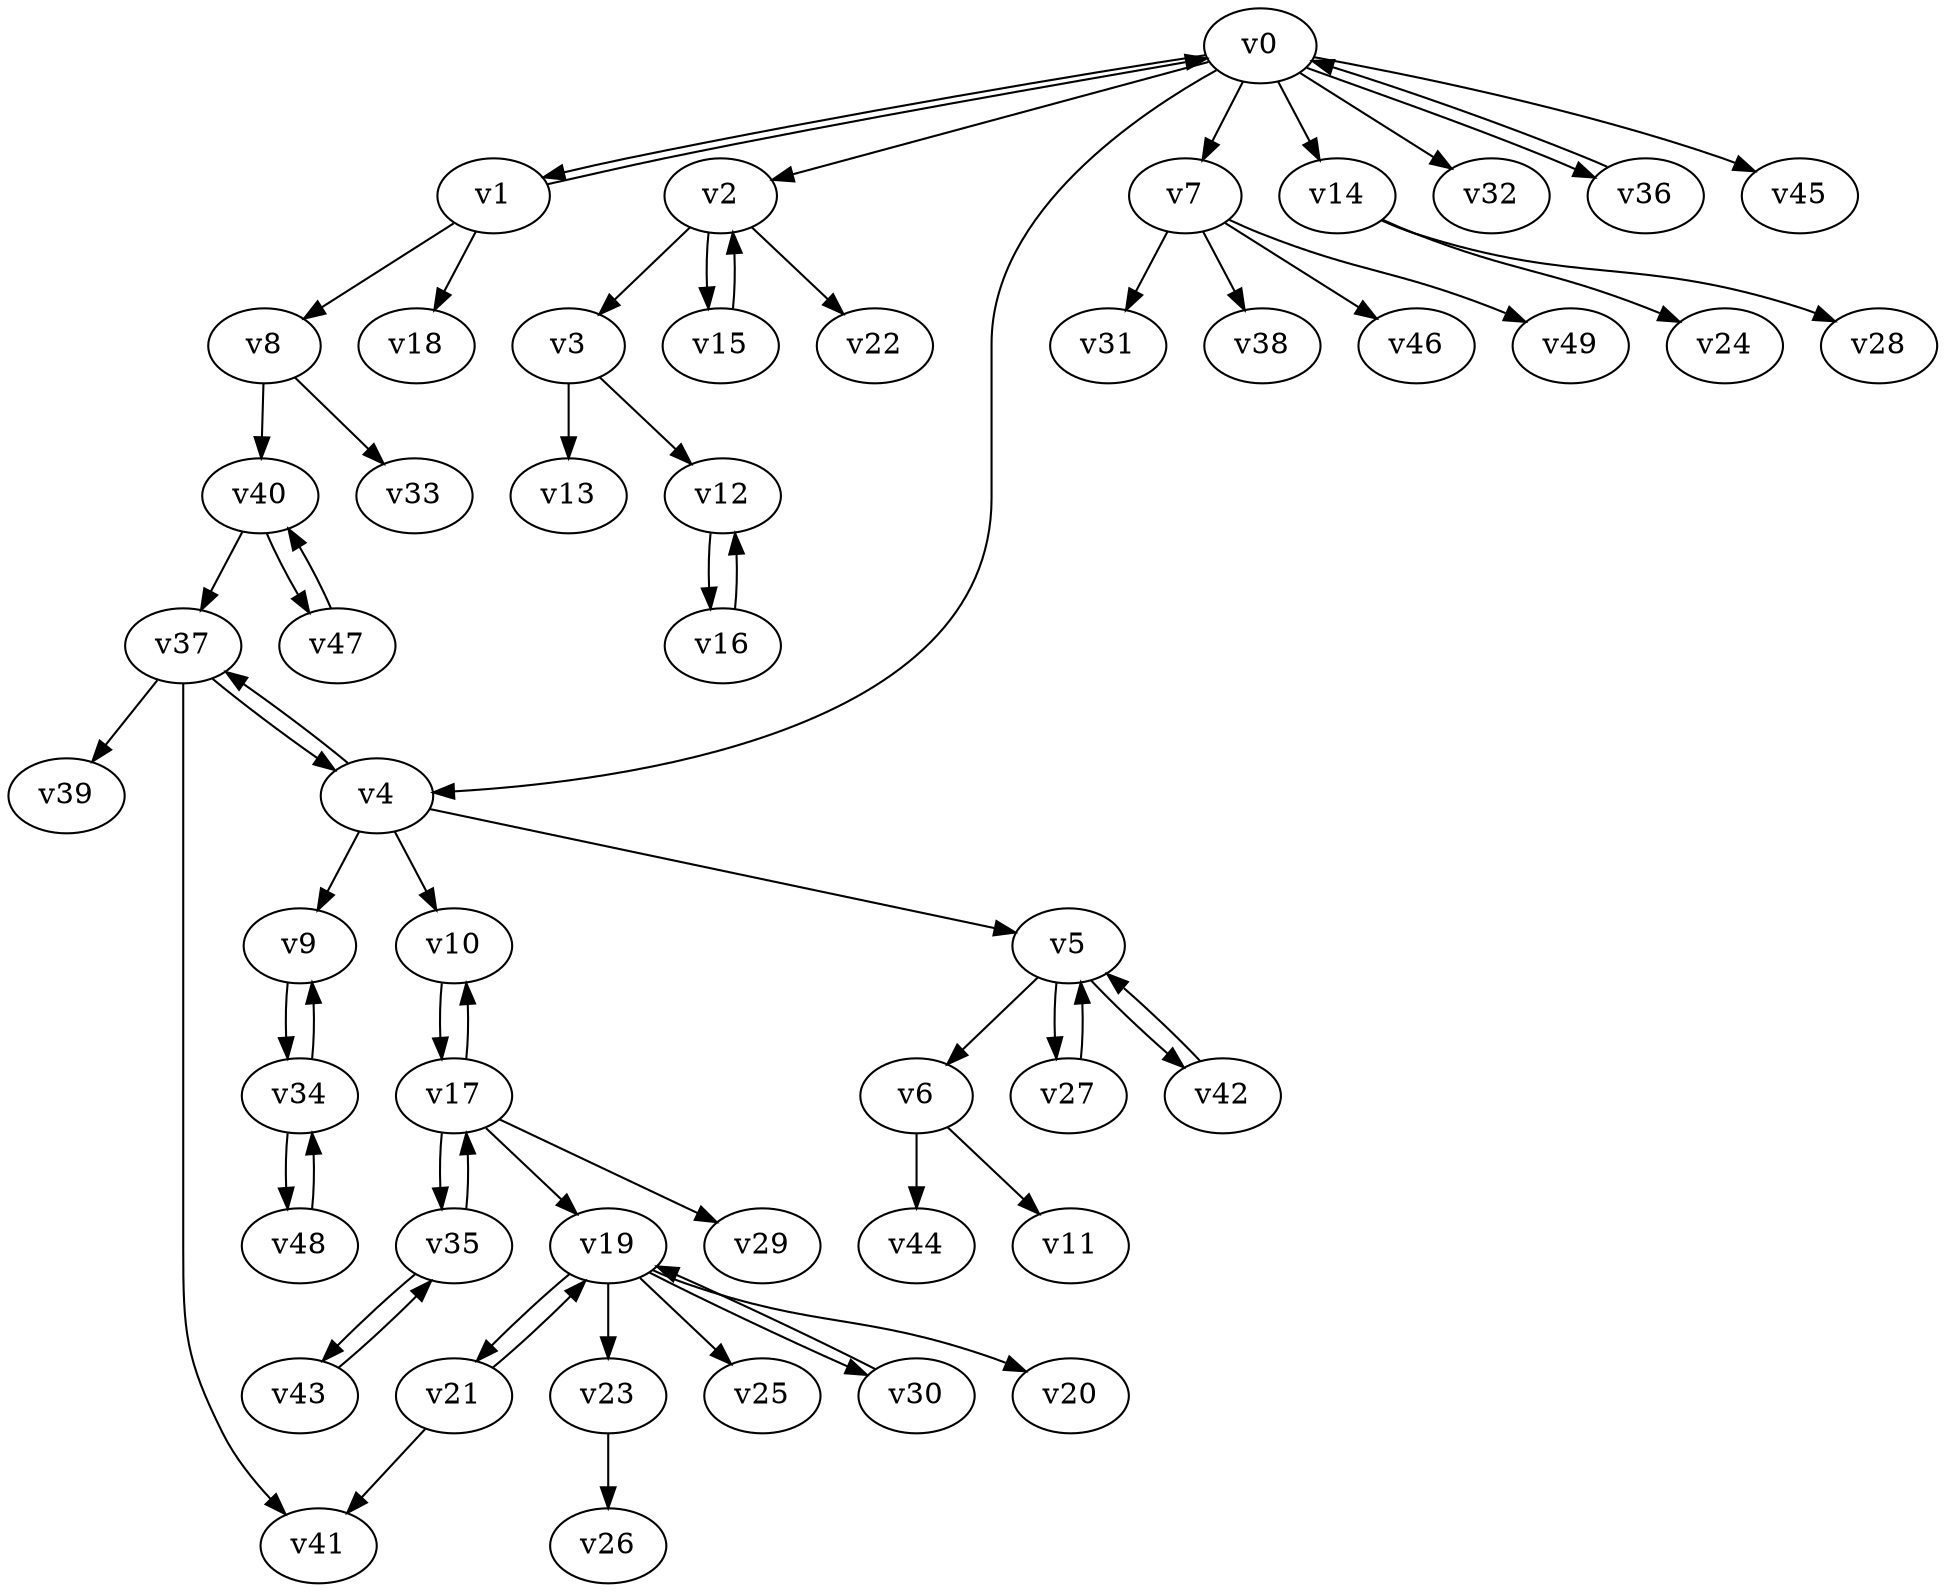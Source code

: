 digraph test064 {
    v0 [name="v0", player=0, weight=10];
    v1 [name="v1", player=1, weight=17];
    v2 [name="v2", player=0, weight=13];
    v3 [name="v3", player=1, weight=1];
    v4 [name="v4", player=0, weight=7];
    v5 [name="v5", player=1, weight=12];
    v6 [name="v6", player=0, weight=1];
    v7 [name="v7", player=1, weight=11];
    v8 [name="v8", player=0, weight=14];
    v9 [name="v9", player=1, weight=10];
    v10 [name="v10", player=0, weight=-1];
    v11 [name="v11", player=1, weight=11];
    v12 [name="v12", player=0, weight=7];
    v13 [name="v13", player=1, weight=2];
    v14 [name="v14", player=0, weight=11];
    v15 [name="v15", player=1, weight=8];
    v16 [name="v16", player=0, weight=1];
    v17 [name="v17", player=1, weight=12];
    v18 [name="v18", player=0, weight=1];
    v19 [name="v19", player=1, weight=12];
    v20 [name="v20", player=0, weight=5];
    v21 [name="v21", player=1, weight=5];
    v22 [name="v22", player=0, weight=2];
    v23 [name="v23", player=1, weight=11];
    v24 [name="v24", player=0, weight=14];
    v25 [name="v25", player=1, weight=10];
    v26 [name="v26", player=0, weight=12];
    v27 [name="v27", player=1, weight=16];
    v28 [name="v28", player=0, weight=11];
    v29 [name="v29", player=1, weight=6];
    v30 [name="v30", player=0, weight=4];
    v31 [name="v31", player=1, weight=17];
    v32 [name="v32", player=0, weight=7];
    v33 [name="v33", player=1, weight=8];
    v34 [name="v34", player=0, weight=16];
    v35 [name="v35", player=1, weight=6];
    v36 [name="v36", player=0, weight=2];
    v37 [name="v37", player=1, weight=9];
    v38 [name="v38", player=0, weight=11];
    v39 [name="v39", player=1, weight=15];
    v40 [name="v40", player=0, weight=10];
    v41 [name="v41", player=1, weight=8];
    v42 [name="v42", player=0, weight=10];
    v43 [name="v43", player=1, weight=15];
    v44 [name="v44", player=0, weight=3];
    v45 [name="v45", player=1, weight=-2];
    v46 [name="v46", player=0, weight=7];
    v47 [name="v47", player=1, weight=9];
    v48 [name="v48", player=0, weight=-1];
    v49 [name="v49", player=1, weight=5];
    v0 -> v1;
    v1 -> v0;
    v0 -> v2;
    v2 -> v3;
    v0 -> v4;
    v4 -> v5;
    v5 -> v6;
    v0 -> v7;
    v1 -> v8;
    v4 -> v9;
    v4 -> v10;
    v6 -> v11;
    v3 -> v12;
    v3 -> v13;
    v0 -> v14;
    v2 -> v15;
    v15 -> v2;
    v12 -> v16;
    v16 -> v12;
    v10 -> v17;
    v17 -> v10;
    v1 -> v18;
    v17 -> v19;
    v19 -> v20;
    v19 -> v21;
    v21 -> v19;
    v2 -> v22;
    v19 -> v23;
    v14 -> v24;
    v19 -> v25;
    v23 -> v26;
    v5 -> v27;
    v27 -> v5;
    v14 -> v28;
    v17 -> v29;
    v19 -> v30;
    v30 -> v19;
    v7 -> v31;
    v0 -> v32;
    v8 -> v33;
    v9 -> v34;
    v34 -> v9;
    v17 -> v35;
    v35 -> v17;
    v0 -> v36;
    v36 -> v0;
    v4 -> v37;
    v37 -> v4;
    v7 -> v38;
    v37 -> v39;
    v8 -> v40;
    v37 -> v41;
    v5 -> v42;
    v42 -> v5;
    v35 -> v43;
    v43 -> v35;
    v6 -> v44;
    v0 -> v45;
    v7 -> v46;
    v40 -> v47;
    v47 -> v40;
    v34 -> v48;
    v48 -> v34;
    v7 -> v49;
    v40 -> v37;
    v21 -> v41;
}
